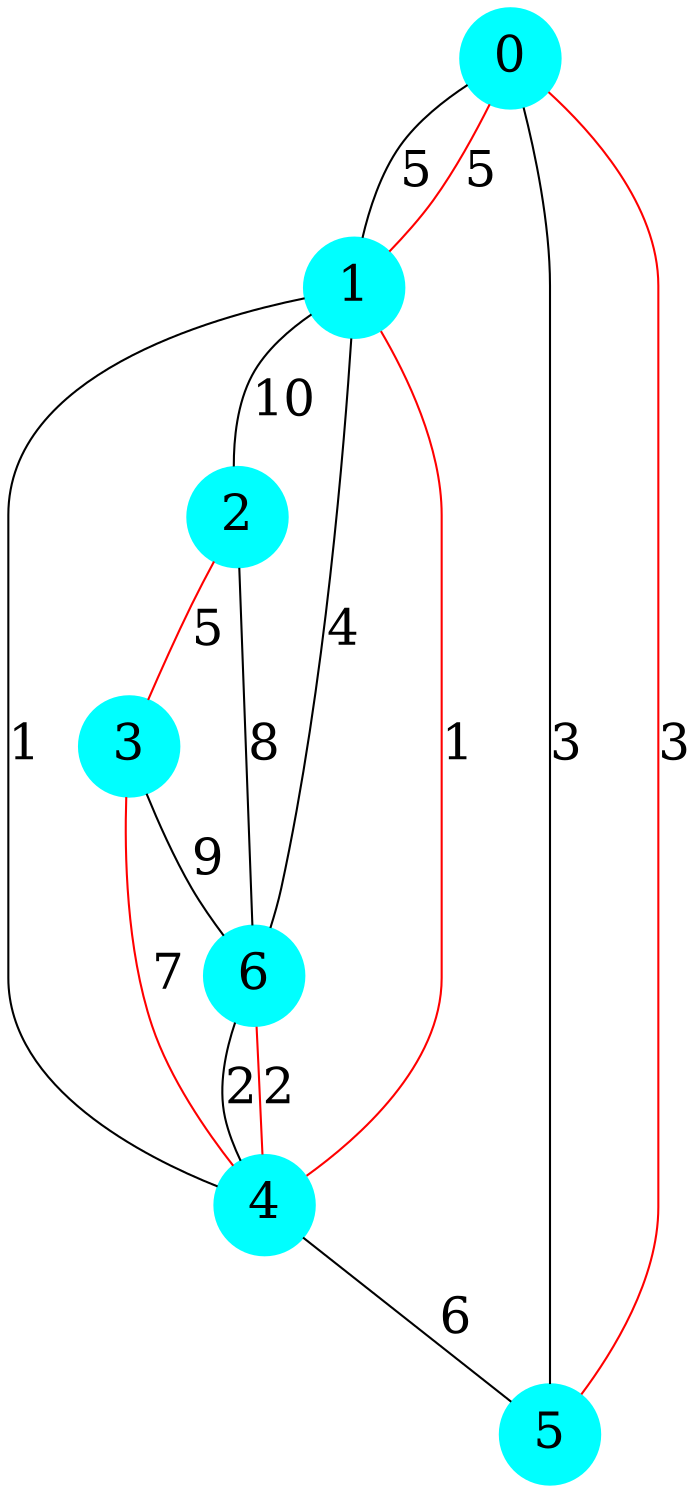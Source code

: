 strict digraph {
	graph [dpi=300]
	node [color=aqua fontsize=24 shape=circle style=filled]
	edge [fontsize=24 len=5]
	0 [label=0]
	1 [label=1]
	2 [label=2]
	3 [label=3]
	4 [label=4]
	5 [label=5]
	6 [label=6]
	0 -> 1 [label=5 arrowhead=none]
	0 -> 5 [label=3 arrowhead=none]
	1 -> 2 [label=10 arrowhead=none]
	1 -> 4 [label=1 arrowhead=none]
	1 -> 6 [label=4 arrowhead=none]
	2 -> 3 [label=5 arrowhead=none]
	2 -> 6 [label=8 arrowhead=none]
	3 -> 4 [label=7 arrowhead=none]
	3 -> 6 [label=9 arrowhead=none]
	4 -> 5 [label=6 arrowhead=none]
	4 -> 6 [label=2 arrowhead=none]
	1 -> 0 [label=5 arrowhead=none color=red]
	2 -> 3 [label=5 arrowhead=none color=red]
	3 -> 4 [label=7 arrowhead=none color=red]
	4 -> 1 [label=1 arrowhead=none color=red]
	5 -> 0 [label=3 arrowhead=none color=red]
	6 -> 4 [label=2 arrowhead=none color=red]
}
